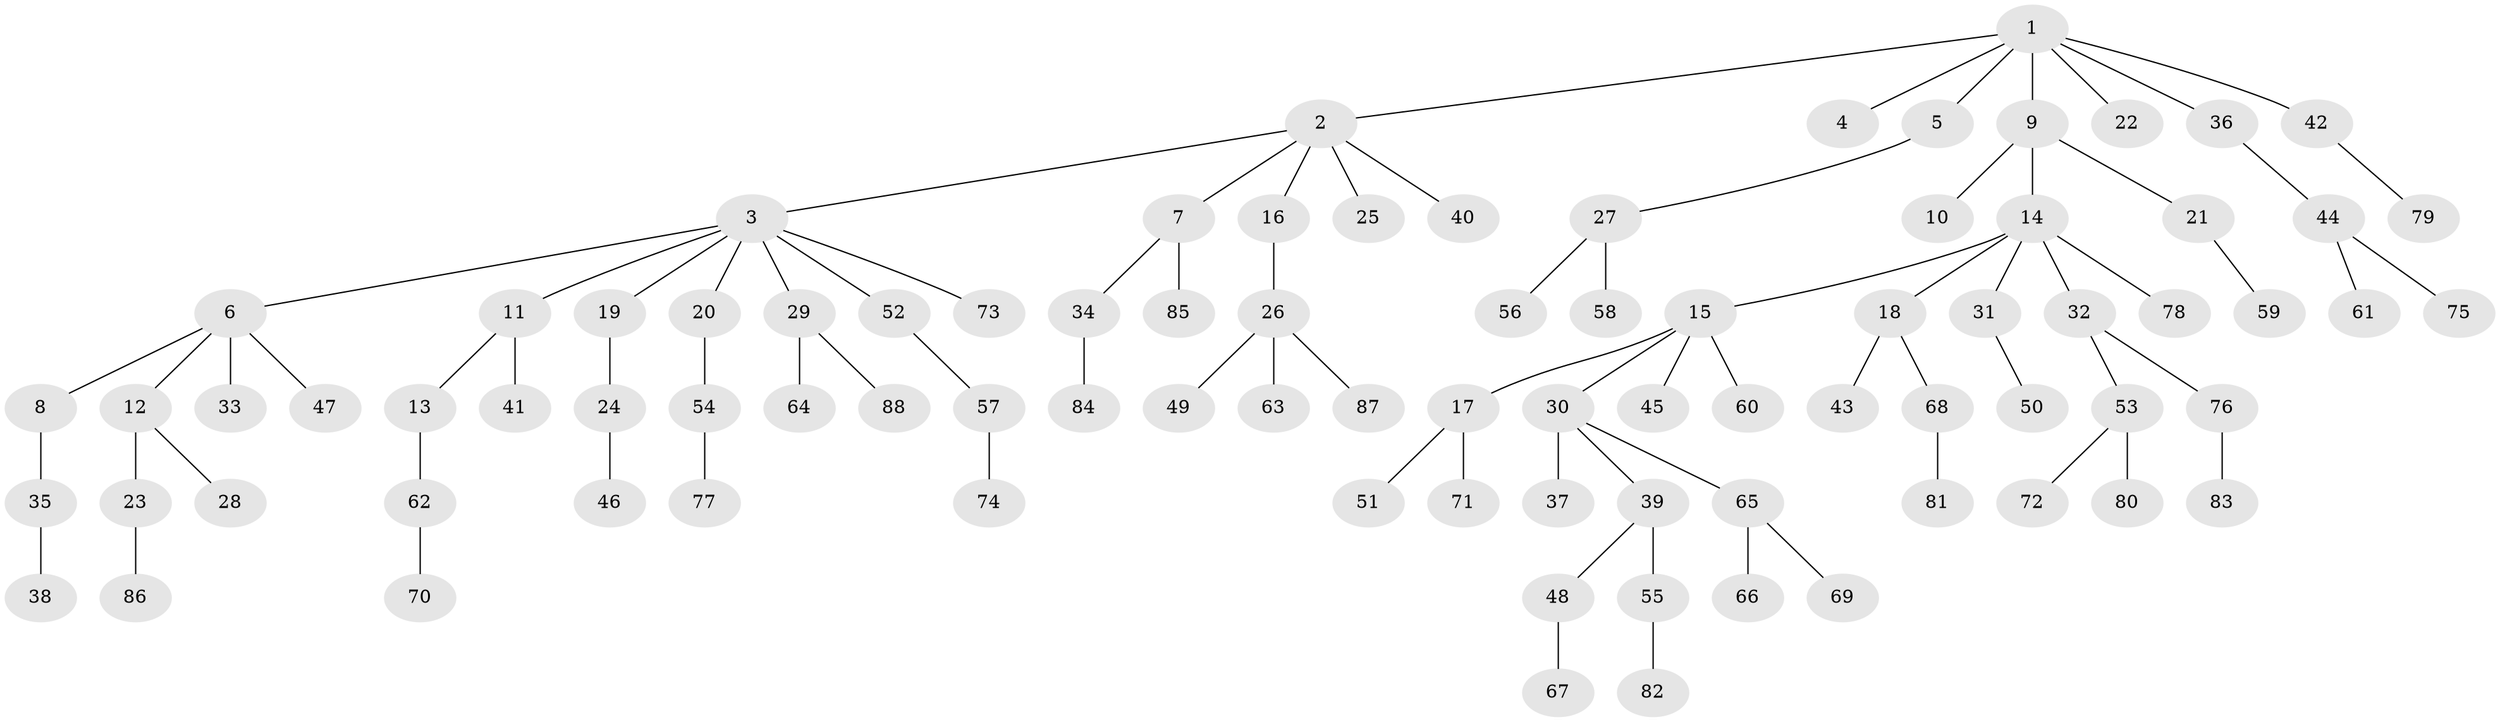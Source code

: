 // Generated by graph-tools (version 1.1) at 2025/36/03/09/25 02:36:41]
// undirected, 88 vertices, 87 edges
graph export_dot {
graph [start="1"]
  node [color=gray90,style=filled];
  1;
  2;
  3;
  4;
  5;
  6;
  7;
  8;
  9;
  10;
  11;
  12;
  13;
  14;
  15;
  16;
  17;
  18;
  19;
  20;
  21;
  22;
  23;
  24;
  25;
  26;
  27;
  28;
  29;
  30;
  31;
  32;
  33;
  34;
  35;
  36;
  37;
  38;
  39;
  40;
  41;
  42;
  43;
  44;
  45;
  46;
  47;
  48;
  49;
  50;
  51;
  52;
  53;
  54;
  55;
  56;
  57;
  58;
  59;
  60;
  61;
  62;
  63;
  64;
  65;
  66;
  67;
  68;
  69;
  70;
  71;
  72;
  73;
  74;
  75;
  76;
  77;
  78;
  79;
  80;
  81;
  82;
  83;
  84;
  85;
  86;
  87;
  88;
  1 -- 2;
  1 -- 4;
  1 -- 5;
  1 -- 9;
  1 -- 22;
  1 -- 36;
  1 -- 42;
  2 -- 3;
  2 -- 7;
  2 -- 16;
  2 -- 25;
  2 -- 40;
  3 -- 6;
  3 -- 11;
  3 -- 19;
  3 -- 20;
  3 -- 29;
  3 -- 52;
  3 -- 73;
  5 -- 27;
  6 -- 8;
  6 -- 12;
  6 -- 33;
  6 -- 47;
  7 -- 34;
  7 -- 85;
  8 -- 35;
  9 -- 10;
  9 -- 14;
  9 -- 21;
  11 -- 13;
  11 -- 41;
  12 -- 23;
  12 -- 28;
  13 -- 62;
  14 -- 15;
  14 -- 18;
  14 -- 31;
  14 -- 32;
  14 -- 78;
  15 -- 17;
  15 -- 30;
  15 -- 45;
  15 -- 60;
  16 -- 26;
  17 -- 51;
  17 -- 71;
  18 -- 43;
  18 -- 68;
  19 -- 24;
  20 -- 54;
  21 -- 59;
  23 -- 86;
  24 -- 46;
  26 -- 49;
  26 -- 63;
  26 -- 87;
  27 -- 56;
  27 -- 58;
  29 -- 64;
  29 -- 88;
  30 -- 37;
  30 -- 39;
  30 -- 65;
  31 -- 50;
  32 -- 53;
  32 -- 76;
  34 -- 84;
  35 -- 38;
  36 -- 44;
  39 -- 48;
  39 -- 55;
  42 -- 79;
  44 -- 61;
  44 -- 75;
  48 -- 67;
  52 -- 57;
  53 -- 72;
  53 -- 80;
  54 -- 77;
  55 -- 82;
  57 -- 74;
  62 -- 70;
  65 -- 66;
  65 -- 69;
  68 -- 81;
  76 -- 83;
}
